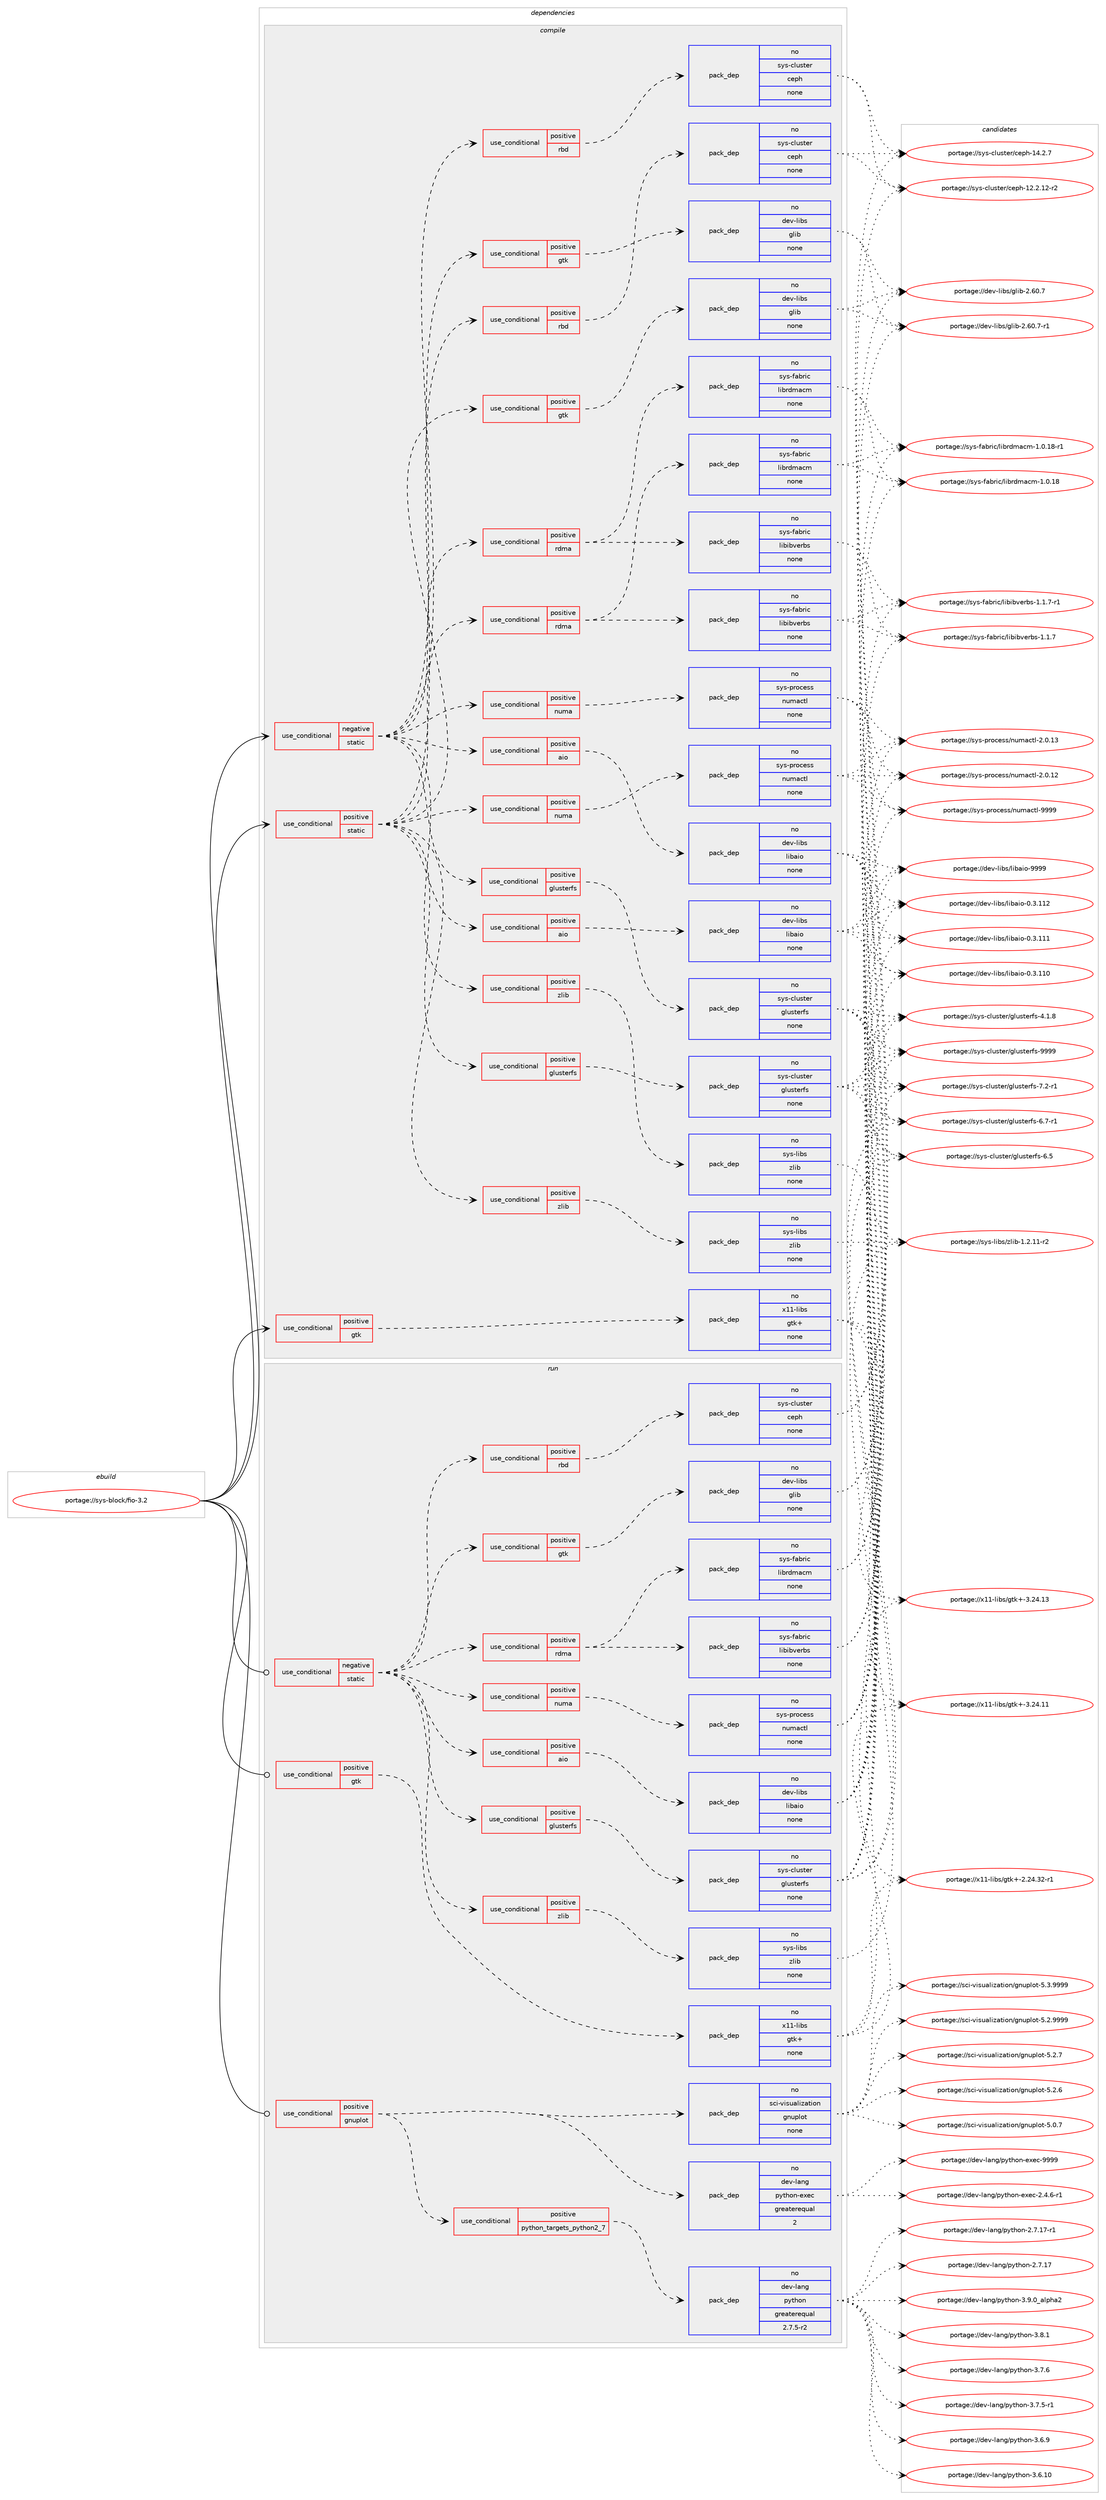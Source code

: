 digraph prolog {

# *************
# Graph options
# *************

newrank=true;
concentrate=true;
compound=true;
graph [rankdir=LR,fontname=Helvetica,fontsize=10,ranksep=1.5];#, ranksep=2.5, nodesep=0.2];
edge  [arrowhead=vee];
node  [fontname=Helvetica,fontsize=10];

# **********
# The ebuild
# **********

subgraph cluster_leftcol {
color=gray;
rank=same;
label=<<i>ebuild</i>>;
id [label="portage://sys-block/fio-3.2", color=red, width=4, href="../sys-block/fio-3.2.svg"];
}

# ****************
# The dependencies
# ****************

subgraph cluster_midcol {
color=gray;
label=<<i>dependencies</i>>;
subgraph cluster_compile {
fillcolor="#eeeeee";
style=filled;
label=<<i>compile</i>>;
subgraph cond12439 {
dependency60936 [label=<<TABLE BORDER="0" CELLBORDER="1" CELLSPACING="0" CELLPADDING="4"><TR><TD ROWSPAN="3" CELLPADDING="10">use_conditional</TD></TR><TR><TD>negative</TD></TR><TR><TD>static</TD></TR></TABLE>>, shape=none, color=red];
subgraph cond12440 {
dependency60937 [label=<<TABLE BORDER="0" CELLBORDER="1" CELLSPACING="0" CELLPADDING="4"><TR><TD ROWSPAN="3" CELLPADDING="10">use_conditional</TD></TR><TR><TD>positive</TD></TR><TR><TD>aio</TD></TR></TABLE>>, shape=none, color=red];
subgraph pack47259 {
dependency60938 [label=<<TABLE BORDER="0" CELLBORDER="1" CELLSPACING="0" CELLPADDING="4" WIDTH="220"><TR><TD ROWSPAN="6" CELLPADDING="30">pack_dep</TD></TR><TR><TD WIDTH="110">no</TD></TR><TR><TD>dev-libs</TD></TR><TR><TD>libaio</TD></TR><TR><TD>none</TD></TR><TR><TD></TD></TR></TABLE>>, shape=none, color=blue];
}
dependency60937:e -> dependency60938:w [weight=20,style="dashed",arrowhead="vee"];
}
dependency60936:e -> dependency60937:w [weight=20,style="dashed",arrowhead="vee"];
subgraph cond12441 {
dependency60939 [label=<<TABLE BORDER="0" CELLBORDER="1" CELLSPACING="0" CELLPADDING="4"><TR><TD ROWSPAN="3" CELLPADDING="10">use_conditional</TD></TR><TR><TD>positive</TD></TR><TR><TD>glusterfs</TD></TR></TABLE>>, shape=none, color=red];
subgraph pack47260 {
dependency60940 [label=<<TABLE BORDER="0" CELLBORDER="1" CELLSPACING="0" CELLPADDING="4" WIDTH="220"><TR><TD ROWSPAN="6" CELLPADDING="30">pack_dep</TD></TR><TR><TD WIDTH="110">no</TD></TR><TR><TD>sys-cluster</TD></TR><TR><TD>glusterfs</TD></TR><TR><TD>none</TD></TR><TR><TD></TD></TR></TABLE>>, shape=none, color=blue];
}
dependency60939:e -> dependency60940:w [weight=20,style="dashed",arrowhead="vee"];
}
dependency60936:e -> dependency60939:w [weight=20,style="dashed",arrowhead="vee"];
subgraph cond12442 {
dependency60941 [label=<<TABLE BORDER="0" CELLBORDER="1" CELLSPACING="0" CELLPADDING="4"><TR><TD ROWSPAN="3" CELLPADDING="10">use_conditional</TD></TR><TR><TD>positive</TD></TR><TR><TD>gtk</TD></TR></TABLE>>, shape=none, color=red];
subgraph pack47261 {
dependency60942 [label=<<TABLE BORDER="0" CELLBORDER="1" CELLSPACING="0" CELLPADDING="4" WIDTH="220"><TR><TD ROWSPAN="6" CELLPADDING="30">pack_dep</TD></TR><TR><TD WIDTH="110">no</TD></TR><TR><TD>dev-libs</TD></TR><TR><TD>glib</TD></TR><TR><TD>none</TD></TR><TR><TD></TD></TR></TABLE>>, shape=none, color=blue];
}
dependency60941:e -> dependency60942:w [weight=20,style="dashed",arrowhead="vee"];
}
dependency60936:e -> dependency60941:w [weight=20,style="dashed",arrowhead="vee"];
subgraph cond12443 {
dependency60943 [label=<<TABLE BORDER="0" CELLBORDER="1" CELLSPACING="0" CELLPADDING="4"><TR><TD ROWSPAN="3" CELLPADDING="10">use_conditional</TD></TR><TR><TD>positive</TD></TR><TR><TD>numa</TD></TR></TABLE>>, shape=none, color=red];
subgraph pack47262 {
dependency60944 [label=<<TABLE BORDER="0" CELLBORDER="1" CELLSPACING="0" CELLPADDING="4" WIDTH="220"><TR><TD ROWSPAN="6" CELLPADDING="30">pack_dep</TD></TR><TR><TD WIDTH="110">no</TD></TR><TR><TD>sys-process</TD></TR><TR><TD>numactl</TD></TR><TR><TD>none</TD></TR><TR><TD></TD></TR></TABLE>>, shape=none, color=blue];
}
dependency60943:e -> dependency60944:w [weight=20,style="dashed",arrowhead="vee"];
}
dependency60936:e -> dependency60943:w [weight=20,style="dashed",arrowhead="vee"];
subgraph cond12444 {
dependency60945 [label=<<TABLE BORDER="0" CELLBORDER="1" CELLSPACING="0" CELLPADDING="4"><TR><TD ROWSPAN="3" CELLPADDING="10">use_conditional</TD></TR><TR><TD>positive</TD></TR><TR><TD>rbd</TD></TR></TABLE>>, shape=none, color=red];
subgraph pack47263 {
dependency60946 [label=<<TABLE BORDER="0" CELLBORDER="1" CELLSPACING="0" CELLPADDING="4" WIDTH="220"><TR><TD ROWSPAN="6" CELLPADDING="30">pack_dep</TD></TR><TR><TD WIDTH="110">no</TD></TR><TR><TD>sys-cluster</TD></TR><TR><TD>ceph</TD></TR><TR><TD>none</TD></TR><TR><TD></TD></TR></TABLE>>, shape=none, color=blue];
}
dependency60945:e -> dependency60946:w [weight=20,style="dashed",arrowhead="vee"];
}
dependency60936:e -> dependency60945:w [weight=20,style="dashed",arrowhead="vee"];
subgraph cond12445 {
dependency60947 [label=<<TABLE BORDER="0" CELLBORDER="1" CELLSPACING="0" CELLPADDING="4"><TR><TD ROWSPAN="3" CELLPADDING="10">use_conditional</TD></TR><TR><TD>positive</TD></TR><TR><TD>rdma</TD></TR></TABLE>>, shape=none, color=red];
subgraph pack47264 {
dependency60948 [label=<<TABLE BORDER="0" CELLBORDER="1" CELLSPACING="0" CELLPADDING="4" WIDTH="220"><TR><TD ROWSPAN="6" CELLPADDING="30">pack_dep</TD></TR><TR><TD WIDTH="110">no</TD></TR><TR><TD>sys-fabric</TD></TR><TR><TD>libibverbs</TD></TR><TR><TD>none</TD></TR><TR><TD></TD></TR></TABLE>>, shape=none, color=blue];
}
dependency60947:e -> dependency60948:w [weight=20,style="dashed",arrowhead="vee"];
subgraph pack47265 {
dependency60949 [label=<<TABLE BORDER="0" CELLBORDER="1" CELLSPACING="0" CELLPADDING="4" WIDTH="220"><TR><TD ROWSPAN="6" CELLPADDING="30">pack_dep</TD></TR><TR><TD WIDTH="110">no</TD></TR><TR><TD>sys-fabric</TD></TR><TR><TD>librdmacm</TD></TR><TR><TD>none</TD></TR><TR><TD></TD></TR></TABLE>>, shape=none, color=blue];
}
dependency60947:e -> dependency60949:w [weight=20,style="dashed",arrowhead="vee"];
}
dependency60936:e -> dependency60947:w [weight=20,style="dashed",arrowhead="vee"];
subgraph cond12446 {
dependency60950 [label=<<TABLE BORDER="0" CELLBORDER="1" CELLSPACING="0" CELLPADDING="4"><TR><TD ROWSPAN="3" CELLPADDING="10">use_conditional</TD></TR><TR><TD>positive</TD></TR><TR><TD>zlib</TD></TR></TABLE>>, shape=none, color=red];
subgraph pack47266 {
dependency60951 [label=<<TABLE BORDER="0" CELLBORDER="1" CELLSPACING="0" CELLPADDING="4" WIDTH="220"><TR><TD ROWSPAN="6" CELLPADDING="30">pack_dep</TD></TR><TR><TD WIDTH="110">no</TD></TR><TR><TD>sys-libs</TD></TR><TR><TD>zlib</TD></TR><TR><TD>none</TD></TR><TR><TD></TD></TR></TABLE>>, shape=none, color=blue];
}
dependency60950:e -> dependency60951:w [weight=20,style="dashed",arrowhead="vee"];
}
dependency60936:e -> dependency60950:w [weight=20,style="dashed",arrowhead="vee"];
}
id:e -> dependency60936:w [weight=20,style="solid",arrowhead="vee"];
subgraph cond12447 {
dependency60952 [label=<<TABLE BORDER="0" CELLBORDER="1" CELLSPACING="0" CELLPADDING="4"><TR><TD ROWSPAN="3" CELLPADDING="10">use_conditional</TD></TR><TR><TD>positive</TD></TR><TR><TD>gtk</TD></TR></TABLE>>, shape=none, color=red];
subgraph pack47267 {
dependency60953 [label=<<TABLE BORDER="0" CELLBORDER="1" CELLSPACING="0" CELLPADDING="4" WIDTH="220"><TR><TD ROWSPAN="6" CELLPADDING="30">pack_dep</TD></TR><TR><TD WIDTH="110">no</TD></TR><TR><TD>x11-libs</TD></TR><TR><TD>gtk+</TD></TR><TR><TD>none</TD></TR><TR><TD></TD></TR></TABLE>>, shape=none, color=blue];
}
dependency60952:e -> dependency60953:w [weight=20,style="dashed",arrowhead="vee"];
}
id:e -> dependency60952:w [weight=20,style="solid",arrowhead="vee"];
subgraph cond12448 {
dependency60954 [label=<<TABLE BORDER="0" CELLBORDER="1" CELLSPACING="0" CELLPADDING="4"><TR><TD ROWSPAN="3" CELLPADDING="10">use_conditional</TD></TR><TR><TD>positive</TD></TR><TR><TD>static</TD></TR></TABLE>>, shape=none, color=red];
subgraph cond12449 {
dependency60955 [label=<<TABLE BORDER="0" CELLBORDER="1" CELLSPACING="0" CELLPADDING="4"><TR><TD ROWSPAN="3" CELLPADDING="10">use_conditional</TD></TR><TR><TD>positive</TD></TR><TR><TD>aio</TD></TR></TABLE>>, shape=none, color=red];
subgraph pack47268 {
dependency60956 [label=<<TABLE BORDER="0" CELLBORDER="1" CELLSPACING="0" CELLPADDING="4" WIDTH="220"><TR><TD ROWSPAN="6" CELLPADDING="30">pack_dep</TD></TR><TR><TD WIDTH="110">no</TD></TR><TR><TD>dev-libs</TD></TR><TR><TD>libaio</TD></TR><TR><TD>none</TD></TR><TR><TD></TD></TR></TABLE>>, shape=none, color=blue];
}
dependency60955:e -> dependency60956:w [weight=20,style="dashed",arrowhead="vee"];
}
dependency60954:e -> dependency60955:w [weight=20,style="dashed",arrowhead="vee"];
subgraph cond12450 {
dependency60957 [label=<<TABLE BORDER="0" CELLBORDER="1" CELLSPACING="0" CELLPADDING="4"><TR><TD ROWSPAN="3" CELLPADDING="10">use_conditional</TD></TR><TR><TD>positive</TD></TR><TR><TD>glusterfs</TD></TR></TABLE>>, shape=none, color=red];
subgraph pack47269 {
dependency60958 [label=<<TABLE BORDER="0" CELLBORDER="1" CELLSPACING="0" CELLPADDING="4" WIDTH="220"><TR><TD ROWSPAN="6" CELLPADDING="30">pack_dep</TD></TR><TR><TD WIDTH="110">no</TD></TR><TR><TD>sys-cluster</TD></TR><TR><TD>glusterfs</TD></TR><TR><TD>none</TD></TR><TR><TD></TD></TR></TABLE>>, shape=none, color=blue];
}
dependency60957:e -> dependency60958:w [weight=20,style="dashed",arrowhead="vee"];
}
dependency60954:e -> dependency60957:w [weight=20,style="dashed",arrowhead="vee"];
subgraph cond12451 {
dependency60959 [label=<<TABLE BORDER="0" CELLBORDER="1" CELLSPACING="0" CELLPADDING="4"><TR><TD ROWSPAN="3" CELLPADDING="10">use_conditional</TD></TR><TR><TD>positive</TD></TR><TR><TD>gtk</TD></TR></TABLE>>, shape=none, color=red];
subgraph pack47270 {
dependency60960 [label=<<TABLE BORDER="0" CELLBORDER="1" CELLSPACING="0" CELLPADDING="4" WIDTH="220"><TR><TD ROWSPAN="6" CELLPADDING="30">pack_dep</TD></TR><TR><TD WIDTH="110">no</TD></TR><TR><TD>dev-libs</TD></TR><TR><TD>glib</TD></TR><TR><TD>none</TD></TR><TR><TD></TD></TR></TABLE>>, shape=none, color=blue];
}
dependency60959:e -> dependency60960:w [weight=20,style="dashed",arrowhead="vee"];
}
dependency60954:e -> dependency60959:w [weight=20,style="dashed",arrowhead="vee"];
subgraph cond12452 {
dependency60961 [label=<<TABLE BORDER="0" CELLBORDER="1" CELLSPACING="0" CELLPADDING="4"><TR><TD ROWSPAN="3" CELLPADDING="10">use_conditional</TD></TR><TR><TD>positive</TD></TR><TR><TD>numa</TD></TR></TABLE>>, shape=none, color=red];
subgraph pack47271 {
dependency60962 [label=<<TABLE BORDER="0" CELLBORDER="1" CELLSPACING="0" CELLPADDING="4" WIDTH="220"><TR><TD ROWSPAN="6" CELLPADDING="30">pack_dep</TD></TR><TR><TD WIDTH="110">no</TD></TR><TR><TD>sys-process</TD></TR><TR><TD>numactl</TD></TR><TR><TD>none</TD></TR><TR><TD></TD></TR></TABLE>>, shape=none, color=blue];
}
dependency60961:e -> dependency60962:w [weight=20,style="dashed",arrowhead="vee"];
}
dependency60954:e -> dependency60961:w [weight=20,style="dashed",arrowhead="vee"];
subgraph cond12453 {
dependency60963 [label=<<TABLE BORDER="0" CELLBORDER="1" CELLSPACING="0" CELLPADDING="4"><TR><TD ROWSPAN="3" CELLPADDING="10">use_conditional</TD></TR><TR><TD>positive</TD></TR><TR><TD>rbd</TD></TR></TABLE>>, shape=none, color=red];
subgraph pack47272 {
dependency60964 [label=<<TABLE BORDER="0" CELLBORDER="1" CELLSPACING="0" CELLPADDING="4" WIDTH="220"><TR><TD ROWSPAN="6" CELLPADDING="30">pack_dep</TD></TR><TR><TD WIDTH="110">no</TD></TR><TR><TD>sys-cluster</TD></TR><TR><TD>ceph</TD></TR><TR><TD>none</TD></TR><TR><TD></TD></TR></TABLE>>, shape=none, color=blue];
}
dependency60963:e -> dependency60964:w [weight=20,style="dashed",arrowhead="vee"];
}
dependency60954:e -> dependency60963:w [weight=20,style="dashed",arrowhead="vee"];
subgraph cond12454 {
dependency60965 [label=<<TABLE BORDER="0" CELLBORDER="1" CELLSPACING="0" CELLPADDING="4"><TR><TD ROWSPAN="3" CELLPADDING="10">use_conditional</TD></TR><TR><TD>positive</TD></TR><TR><TD>rdma</TD></TR></TABLE>>, shape=none, color=red];
subgraph pack47273 {
dependency60966 [label=<<TABLE BORDER="0" CELLBORDER="1" CELLSPACING="0" CELLPADDING="4" WIDTH="220"><TR><TD ROWSPAN="6" CELLPADDING="30">pack_dep</TD></TR><TR><TD WIDTH="110">no</TD></TR><TR><TD>sys-fabric</TD></TR><TR><TD>libibverbs</TD></TR><TR><TD>none</TD></TR><TR><TD></TD></TR></TABLE>>, shape=none, color=blue];
}
dependency60965:e -> dependency60966:w [weight=20,style="dashed",arrowhead="vee"];
subgraph pack47274 {
dependency60967 [label=<<TABLE BORDER="0" CELLBORDER="1" CELLSPACING="0" CELLPADDING="4" WIDTH="220"><TR><TD ROWSPAN="6" CELLPADDING="30">pack_dep</TD></TR><TR><TD WIDTH="110">no</TD></TR><TR><TD>sys-fabric</TD></TR><TR><TD>librdmacm</TD></TR><TR><TD>none</TD></TR><TR><TD></TD></TR></TABLE>>, shape=none, color=blue];
}
dependency60965:e -> dependency60967:w [weight=20,style="dashed",arrowhead="vee"];
}
dependency60954:e -> dependency60965:w [weight=20,style="dashed",arrowhead="vee"];
subgraph cond12455 {
dependency60968 [label=<<TABLE BORDER="0" CELLBORDER="1" CELLSPACING="0" CELLPADDING="4"><TR><TD ROWSPAN="3" CELLPADDING="10">use_conditional</TD></TR><TR><TD>positive</TD></TR><TR><TD>zlib</TD></TR></TABLE>>, shape=none, color=red];
subgraph pack47275 {
dependency60969 [label=<<TABLE BORDER="0" CELLBORDER="1" CELLSPACING="0" CELLPADDING="4" WIDTH="220"><TR><TD ROWSPAN="6" CELLPADDING="30">pack_dep</TD></TR><TR><TD WIDTH="110">no</TD></TR><TR><TD>sys-libs</TD></TR><TR><TD>zlib</TD></TR><TR><TD>none</TD></TR><TR><TD></TD></TR></TABLE>>, shape=none, color=blue];
}
dependency60968:e -> dependency60969:w [weight=20,style="dashed",arrowhead="vee"];
}
dependency60954:e -> dependency60968:w [weight=20,style="dashed",arrowhead="vee"];
}
id:e -> dependency60954:w [weight=20,style="solid",arrowhead="vee"];
}
subgraph cluster_compileandrun {
fillcolor="#eeeeee";
style=filled;
label=<<i>compile and run</i>>;
}
subgraph cluster_run {
fillcolor="#eeeeee";
style=filled;
label=<<i>run</i>>;
subgraph cond12456 {
dependency60970 [label=<<TABLE BORDER="0" CELLBORDER="1" CELLSPACING="0" CELLPADDING="4"><TR><TD ROWSPAN="3" CELLPADDING="10">use_conditional</TD></TR><TR><TD>negative</TD></TR><TR><TD>static</TD></TR></TABLE>>, shape=none, color=red];
subgraph cond12457 {
dependency60971 [label=<<TABLE BORDER="0" CELLBORDER="1" CELLSPACING="0" CELLPADDING="4"><TR><TD ROWSPAN="3" CELLPADDING="10">use_conditional</TD></TR><TR><TD>positive</TD></TR><TR><TD>aio</TD></TR></TABLE>>, shape=none, color=red];
subgraph pack47276 {
dependency60972 [label=<<TABLE BORDER="0" CELLBORDER="1" CELLSPACING="0" CELLPADDING="4" WIDTH="220"><TR><TD ROWSPAN="6" CELLPADDING="30">pack_dep</TD></TR><TR><TD WIDTH="110">no</TD></TR><TR><TD>dev-libs</TD></TR><TR><TD>libaio</TD></TR><TR><TD>none</TD></TR><TR><TD></TD></TR></TABLE>>, shape=none, color=blue];
}
dependency60971:e -> dependency60972:w [weight=20,style="dashed",arrowhead="vee"];
}
dependency60970:e -> dependency60971:w [weight=20,style="dashed",arrowhead="vee"];
subgraph cond12458 {
dependency60973 [label=<<TABLE BORDER="0" CELLBORDER="1" CELLSPACING="0" CELLPADDING="4"><TR><TD ROWSPAN="3" CELLPADDING="10">use_conditional</TD></TR><TR><TD>positive</TD></TR><TR><TD>glusterfs</TD></TR></TABLE>>, shape=none, color=red];
subgraph pack47277 {
dependency60974 [label=<<TABLE BORDER="0" CELLBORDER="1" CELLSPACING="0" CELLPADDING="4" WIDTH="220"><TR><TD ROWSPAN="6" CELLPADDING="30">pack_dep</TD></TR><TR><TD WIDTH="110">no</TD></TR><TR><TD>sys-cluster</TD></TR><TR><TD>glusterfs</TD></TR><TR><TD>none</TD></TR><TR><TD></TD></TR></TABLE>>, shape=none, color=blue];
}
dependency60973:e -> dependency60974:w [weight=20,style="dashed",arrowhead="vee"];
}
dependency60970:e -> dependency60973:w [weight=20,style="dashed",arrowhead="vee"];
subgraph cond12459 {
dependency60975 [label=<<TABLE BORDER="0" CELLBORDER="1" CELLSPACING="0" CELLPADDING="4"><TR><TD ROWSPAN="3" CELLPADDING="10">use_conditional</TD></TR><TR><TD>positive</TD></TR><TR><TD>gtk</TD></TR></TABLE>>, shape=none, color=red];
subgraph pack47278 {
dependency60976 [label=<<TABLE BORDER="0" CELLBORDER="1" CELLSPACING="0" CELLPADDING="4" WIDTH="220"><TR><TD ROWSPAN="6" CELLPADDING="30">pack_dep</TD></TR><TR><TD WIDTH="110">no</TD></TR><TR><TD>dev-libs</TD></TR><TR><TD>glib</TD></TR><TR><TD>none</TD></TR><TR><TD></TD></TR></TABLE>>, shape=none, color=blue];
}
dependency60975:e -> dependency60976:w [weight=20,style="dashed",arrowhead="vee"];
}
dependency60970:e -> dependency60975:w [weight=20,style="dashed",arrowhead="vee"];
subgraph cond12460 {
dependency60977 [label=<<TABLE BORDER="0" CELLBORDER="1" CELLSPACING="0" CELLPADDING="4"><TR><TD ROWSPAN="3" CELLPADDING="10">use_conditional</TD></TR><TR><TD>positive</TD></TR><TR><TD>numa</TD></TR></TABLE>>, shape=none, color=red];
subgraph pack47279 {
dependency60978 [label=<<TABLE BORDER="0" CELLBORDER="1" CELLSPACING="0" CELLPADDING="4" WIDTH="220"><TR><TD ROWSPAN="6" CELLPADDING="30">pack_dep</TD></TR><TR><TD WIDTH="110">no</TD></TR><TR><TD>sys-process</TD></TR><TR><TD>numactl</TD></TR><TR><TD>none</TD></TR><TR><TD></TD></TR></TABLE>>, shape=none, color=blue];
}
dependency60977:e -> dependency60978:w [weight=20,style="dashed",arrowhead="vee"];
}
dependency60970:e -> dependency60977:w [weight=20,style="dashed",arrowhead="vee"];
subgraph cond12461 {
dependency60979 [label=<<TABLE BORDER="0" CELLBORDER="1" CELLSPACING="0" CELLPADDING="4"><TR><TD ROWSPAN="3" CELLPADDING="10">use_conditional</TD></TR><TR><TD>positive</TD></TR><TR><TD>rbd</TD></TR></TABLE>>, shape=none, color=red];
subgraph pack47280 {
dependency60980 [label=<<TABLE BORDER="0" CELLBORDER="1" CELLSPACING="0" CELLPADDING="4" WIDTH="220"><TR><TD ROWSPAN="6" CELLPADDING="30">pack_dep</TD></TR><TR><TD WIDTH="110">no</TD></TR><TR><TD>sys-cluster</TD></TR><TR><TD>ceph</TD></TR><TR><TD>none</TD></TR><TR><TD></TD></TR></TABLE>>, shape=none, color=blue];
}
dependency60979:e -> dependency60980:w [weight=20,style="dashed",arrowhead="vee"];
}
dependency60970:e -> dependency60979:w [weight=20,style="dashed",arrowhead="vee"];
subgraph cond12462 {
dependency60981 [label=<<TABLE BORDER="0" CELLBORDER="1" CELLSPACING="0" CELLPADDING="4"><TR><TD ROWSPAN="3" CELLPADDING="10">use_conditional</TD></TR><TR><TD>positive</TD></TR><TR><TD>rdma</TD></TR></TABLE>>, shape=none, color=red];
subgraph pack47281 {
dependency60982 [label=<<TABLE BORDER="0" CELLBORDER="1" CELLSPACING="0" CELLPADDING="4" WIDTH="220"><TR><TD ROWSPAN="6" CELLPADDING="30">pack_dep</TD></TR><TR><TD WIDTH="110">no</TD></TR><TR><TD>sys-fabric</TD></TR><TR><TD>libibverbs</TD></TR><TR><TD>none</TD></TR><TR><TD></TD></TR></TABLE>>, shape=none, color=blue];
}
dependency60981:e -> dependency60982:w [weight=20,style="dashed",arrowhead="vee"];
subgraph pack47282 {
dependency60983 [label=<<TABLE BORDER="0" CELLBORDER="1" CELLSPACING="0" CELLPADDING="4" WIDTH="220"><TR><TD ROWSPAN="6" CELLPADDING="30">pack_dep</TD></TR><TR><TD WIDTH="110">no</TD></TR><TR><TD>sys-fabric</TD></TR><TR><TD>librdmacm</TD></TR><TR><TD>none</TD></TR><TR><TD></TD></TR></TABLE>>, shape=none, color=blue];
}
dependency60981:e -> dependency60983:w [weight=20,style="dashed",arrowhead="vee"];
}
dependency60970:e -> dependency60981:w [weight=20,style="dashed",arrowhead="vee"];
subgraph cond12463 {
dependency60984 [label=<<TABLE BORDER="0" CELLBORDER="1" CELLSPACING="0" CELLPADDING="4"><TR><TD ROWSPAN="3" CELLPADDING="10">use_conditional</TD></TR><TR><TD>positive</TD></TR><TR><TD>zlib</TD></TR></TABLE>>, shape=none, color=red];
subgraph pack47283 {
dependency60985 [label=<<TABLE BORDER="0" CELLBORDER="1" CELLSPACING="0" CELLPADDING="4" WIDTH="220"><TR><TD ROWSPAN="6" CELLPADDING="30">pack_dep</TD></TR><TR><TD WIDTH="110">no</TD></TR><TR><TD>sys-libs</TD></TR><TR><TD>zlib</TD></TR><TR><TD>none</TD></TR><TR><TD></TD></TR></TABLE>>, shape=none, color=blue];
}
dependency60984:e -> dependency60985:w [weight=20,style="dashed",arrowhead="vee"];
}
dependency60970:e -> dependency60984:w [weight=20,style="dashed",arrowhead="vee"];
}
id:e -> dependency60970:w [weight=20,style="solid",arrowhead="odot"];
subgraph cond12464 {
dependency60986 [label=<<TABLE BORDER="0" CELLBORDER="1" CELLSPACING="0" CELLPADDING="4"><TR><TD ROWSPAN="3" CELLPADDING="10">use_conditional</TD></TR><TR><TD>positive</TD></TR><TR><TD>gnuplot</TD></TR></TABLE>>, shape=none, color=red];
subgraph pack47284 {
dependency60987 [label=<<TABLE BORDER="0" CELLBORDER="1" CELLSPACING="0" CELLPADDING="4" WIDTH="220"><TR><TD ROWSPAN="6" CELLPADDING="30">pack_dep</TD></TR><TR><TD WIDTH="110">no</TD></TR><TR><TD>sci-visualization</TD></TR><TR><TD>gnuplot</TD></TR><TR><TD>none</TD></TR><TR><TD></TD></TR></TABLE>>, shape=none, color=blue];
}
dependency60986:e -> dependency60987:w [weight=20,style="dashed",arrowhead="vee"];
subgraph cond12465 {
dependency60988 [label=<<TABLE BORDER="0" CELLBORDER="1" CELLSPACING="0" CELLPADDING="4"><TR><TD ROWSPAN="3" CELLPADDING="10">use_conditional</TD></TR><TR><TD>positive</TD></TR><TR><TD>python_targets_python2_7</TD></TR></TABLE>>, shape=none, color=red];
subgraph pack47285 {
dependency60989 [label=<<TABLE BORDER="0" CELLBORDER="1" CELLSPACING="0" CELLPADDING="4" WIDTH="220"><TR><TD ROWSPAN="6" CELLPADDING="30">pack_dep</TD></TR><TR><TD WIDTH="110">no</TD></TR><TR><TD>dev-lang</TD></TR><TR><TD>python</TD></TR><TR><TD>greaterequal</TD></TR><TR><TD>2.7.5-r2</TD></TR></TABLE>>, shape=none, color=blue];
}
dependency60988:e -> dependency60989:w [weight=20,style="dashed",arrowhead="vee"];
}
dependency60986:e -> dependency60988:w [weight=20,style="dashed",arrowhead="vee"];
subgraph pack47286 {
dependency60990 [label=<<TABLE BORDER="0" CELLBORDER="1" CELLSPACING="0" CELLPADDING="4" WIDTH="220"><TR><TD ROWSPAN="6" CELLPADDING="30">pack_dep</TD></TR><TR><TD WIDTH="110">no</TD></TR><TR><TD>dev-lang</TD></TR><TR><TD>python-exec</TD></TR><TR><TD>greaterequal</TD></TR><TR><TD>2</TD></TR></TABLE>>, shape=none, color=blue];
}
dependency60986:e -> dependency60990:w [weight=20,style="dashed",arrowhead="vee"];
}
id:e -> dependency60986:w [weight=20,style="solid",arrowhead="odot"];
subgraph cond12466 {
dependency60991 [label=<<TABLE BORDER="0" CELLBORDER="1" CELLSPACING="0" CELLPADDING="4"><TR><TD ROWSPAN="3" CELLPADDING="10">use_conditional</TD></TR><TR><TD>positive</TD></TR><TR><TD>gtk</TD></TR></TABLE>>, shape=none, color=red];
subgraph pack47287 {
dependency60992 [label=<<TABLE BORDER="0" CELLBORDER="1" CELLSPACING="0" CELLPADDING="4" WIDTH="220"><TR><TD ROWSPAN="6" CELLPADDING="30">pack_dep</TD></TR><TR><TD WIDTH="110">no</TD></TR><TR><TD>x11-libs</TD></TR><TR><TD>gtk+</TD></TR><TR><TD>none</TD></TR><TR><TD></TD></TR></TABLE>>, shape=none, color=blue];
}
dependency60991:e -> dependency60992:w [weight=20,style="dashed",arrowhead="vee"];
}
id:e -> dependency60991:w [weight=20,style="solid",arrowhead="odot"];
}
}

# **************
# The candidates
# **************

subgraph cluster_choices {
rank=same;
color=gray;
label=<<i>candidates</i>>;

subgraph choice47259 {
color=black;
nodesep=1;
choice10010111845108105981154710810598971051114557575757 [label="portage://dev-libs/libaio-9999", color=red, width=4,href="../dev-libs/libaio-9999.svg"];
choice10010111845108105981154710810598971051114548465146494950 [label="portage://dev-libs/libaio-0.3.112", color=red, width=4,href="../dev-libs/libaio-0.3.112.svg"];
choice10010111845108105981154710810598971051114548465146494949 [label="portage://dev-libs/libaio-0.3.111", color=red, width=4,href="../dev-libs/libaio-0.3.111.svg"];
choice10010111845108105981154710810598971051114548465146494948 [label="portage://dev-libs/libaio-0.3.110", color=red, width=4,href="../dev-libs/libaio-0.3.110.svg"];
dependency60938:e -> choice10010111845108105981154710810598971051114557575757:w [style=dotted,weight="100"];
dependency60938:e -> choice10010111845108105981154710810598971051114548465146494950:w [style=dotted,weight="100"];
dependency60938:e -> choice10010111845108105981154710810598971051114548465146494949:w [style=dotted,weight="100"];
dependency60938:e -> choice10010111845108105981154710810598971051114548465146494948:w [style=dotted,weight="100"];
}
subgraph choice47260 {
color=black;
nodesep=1;
choice1151211154599108117115116101114471031081171151161011141021154557575757 [label="portage://sys-cluster/glusterfs-9999", color=red, width=4,href="../sys-cluster/glusterfs-9999.svg"];
choice115121115459910811711511610111447103108117115116101114102115455546504511449 [label="portage://sys-cluster/glusterfs-7.2-r1", color=red, width=4,href="../sys-cluster/glusterfs-7.2-r1.svg"];
choice115121115459910811711511610111447103108117115116101114102115455446554511449 [label="portage://sys-cluster/glusterfs-6.7-r1", color=red, width=4,href="../sys-cluster/glusterfs-6.7-r1.svg"];
choice11512111545991081171151161011144710310811711511610111410211545544653 [label="portage://sys-cluster/glusterfs-6.5", color=red, width=4,href="../sys-cluster/glusterfs-6.5.svg"];
choice115121115459910811711511610111447103108117115116101114102115455246494656 [label="portage://sys-cluster/glusterfs-4.1.8", color=red, width=4,href="../sys-cluster/glusterfs-4.1.8.svg"];
dependency60940:e -> choice1151211154599108117115116101114471031081171151161011141021154557575757:w [style=dotted,weight="100"];
dependency60940:e -> choice115121115459910811711511610111447103108117115116101114102115455546504511449:w [style=dotted,weight="100"];
dependency60940:e -> choice115121115459910811711511610111447103108117115116101114102115455446554511449:w [style=dotted,weight="100"];
dependency60940:e -> choice11512111545991081171151161011144710310811711511610111410211545544653:w [style=dotted,weight="100"];
dependency60940:e -> choice115121115459910811711511610111447103108117115116101114102115455246494656:w [style=dotted,weight="100"];
}
subgraph choice47261 {
color=black;
nodesep=1;
choice10010111845108105981154710310810598455046544846554511449 [label="portage://dev-libs/glib-2.60.7-r1", color=red, width=4,href="../dev-libs/glib-2.60.7-r1.svg"];
choice1001011184510810598115471031081059845504654484655 [label="portage://dev-libs/glib-2.60.7", color=red, width=4,href="../dev-libs/glib-2.60.7.svg"];
dependency60942:e -> choice10010111845108105981154710310810598455046544846554511449:w [style=dotted,weight="100"];
dependency60942:e -> choice1001011184510810598115471031081059845504654484655:w [style=dotted,weight="100"];
}
subgraph choice47262 {
color=black;
nodesep=1;
choice11512111545112114111991011151154711011710997991161084557575757 [label="portage://sys-process/numactl-9999", color=red, width=4,href="../sys-process/numactl-9999.svg"];
choice115121115451121141119910111511547110117109979911610845504648464951 [label="portage://sys-process/numactl-2.0.13", color=red, width=4,href="../sys-process/numactl-2.0.13.svg"];
choice115121115451121141119910111511547110117109979911610845504648464950 [label="portage://sys-process/numactl-2.0.12", color=red, width=4,href="../sys-process/numactl-2.0.12.svg"];
dependency60944:e -> choice11512111545112114111991011151154711011710997991161084557575757:w [style=dotted,weight="100"];
dependency60944:e -> choice115121115451121141119910111511547110117109979911610845504648464951:w [style=dotted,weight="100"];
dependency60944:e -> choice115121115451121141119910111511547110117109979911610845504648464950:w [style=dotted,weight="100"];
}
subgraph choice47263 {
color=black;
nodesep=1;
choice1151211154599108117115116101114479910111210445495246504655 [label="portage://sys-cluster/ceph-14.2.7", color=red, width=4,href="../sys-cluster/ceph-14.2.7.svg"];
choice1151211154599108117115116101114479910111210445495046504649504511450 [label="portage://sys-cluster/ceph-12.2.12-r2", color=red, width=4,href="../sys-cluster/ceph-12.2.12-r2.svg"];
dependency60946:e -> choice1151211154599108117115116101114479910111210445495246504655:w [style=dotted,weight="100"];
dependency60946:e -> choice1151211154599108117115116101114479910111210445495046504649504511450:w [style=dotted,weight="100"];
}
subgraph choice47264 {
color=black;
nodesep=1;
choice11512111545102979811410599471081059810598118101114981154549464946554511449 [label="portage://sys-fabric/libibverbs-1.1.7-r1", color=red, width=4,href="../sys-fabric/libibverbs-1.1.7-r1.svg"];
choice1151211154510297981141059947108105981059811810111498115454946494655 [label="portage://sys-fabric/libibverbs-1.1.7", color=red, width=4,href="../sys-fabric/libibverbs-1.1.7.svg"];
dependency60948:e -> choice11512111545102979811410599471081059810598118101114981154549464946554511449:w [style=dotted,weight="100"];
dependency60948:e -> choice1151211154510297981141059947108105981059811810111498115454946494655:w [style=dotted,weight="100"];
}
subgraph choice47265 {
color=black;
nodesep=1;
choice1151211154510297981141059947108105981141001099799109454946484649564511449 [label="portage://sys-fabric/librdmacm-1.0.18-r1", color=red, width=4,href="../sys-fabric/librdmacm-1.0.18-r1.svg"];
choice115121115451029798114105994710810598114100109979910945494648464956 [label="portage://sys-fabric/librdmacm-1.0.18", color=red, width=4,href="../sys-fabric/librdmacm-1.0.18.svg"];
dependency60949:e -> choice1151211154510297981141059947108105981141001099799109454946484649564511449:w [style=dotted,weight="100"];
dependency60949:e -> choice115121115451029798114105994710810598114100109979910945494648464956:w [style=dotted,weight="100"];
}
subgraph choice47266 {
color=black;
nodesep=1;
choice11512111545108105981154712210810598454946504649494511450 [label="portage://sys-libs/zlib-1.2.11-r2", color=red, width=4,href="../sys-libs/zlib-1.2.11-r2.svg"];
dependency60951:e -> choice11512111545108105981154712210810598454946504649494511450:w [style=dotted,weight="100"];
}
subgraph choice47267 {
color=black;
nodesep=1;
choice1204949451081059811547103116107434551465052464951 [label="portage://x11-libs/gtk+-3.24.13", color=red, width=4,href="../x11-libs/gtk+-3.24.13.svg"];
choice1204949451081059811547103116107434551465052464949 [label="portage://x11-libs/gtk+-3.24.11", color=red, width=4,href="../x11-libs/gtk+-3.24.11.svg"];
choice12049494510810598115471031161074345504650524651504511449 [label="portage://x11-libs/gtk+-2.24.32-r1", color=red, width=4,href="../x11-libs/gtk+-2.24.32-r1.svg"];
dependency60953:e -> choice1204949451081059811547103116107434551465052464951:w [style=dotted,weight="100"];
dependency60953:e -> choice1204949451081059811547103116107434551465052464949:w [style=dotted,weight="100"];
dependency60953:e -> choice12049494510810598115471031161074345504650524651504511449:w [style=dotted,weight="100"];
}
subgraph choice47268 {
color=black;
nodesep=1;
choice10010111845108105981154710810598971051114557575757 [label="portage://dev-libs/libaio-9999", color=red, width=4,href="../dev-libs/libaio-9999.svg"];
choice10010111845108105981154710810598971051114548465146494950 [label="portage://dev-libs/libaio-0.3.112", color=red, width=4,href="../dev-libs/libaio-0.3.112.svg"];
choice10010111845108105981154710810598971051114548465146494949 [label="portage://dev-libs/libaio-0.3.111", color=red, width=4,href="../dev-libs/libaio-0.3.111.svg"];
choice10010111845108105981154710810598971051114548465146494948 [label="portage://dev-libs/libaio-0.3.110", color=red, width=4,href="../dev-libs/libaio-0.3.110.svg"];
dependency60956:e -> choice10010111845108105981154710810598971051114557575757:w [style=dotted,weight="100"];
dependency60956:e -> choice10010111845108105981154710810598971051114548465146494950:w [style=dotted,weight="100"];
dependency60956:e -> choice10010111845108105981154710810598971051114548465146494949:w [style=dotted,weight="100"];
dependency60956:e -> choice10010111845108105981154710810598971051114548465146494948:w [style=dotted,weight="100"];
}
subgraph choice47269 {
color=black;
nodesep=1;
choice1151211154599108117115116101114471031081171151161011141021154557575757 [label="portage://sys-cluster/glusterfs-9999", color=red, width=4,href="../sys-cluster/glusterfs-9999.svg"];
choice115121115459910811711511610111447103108117115116101114102115455546504511449 [label="portage://sys-cluster/glusterfs-7.2-r1", color=red, width=4,href="../sys-cluster/glusterfs-7.2-r1.svg"];
choice115121115459910811711511610111447103108117115116101114102115455446554511449 [label="portage://sys-cluster/glusterfs-6.7-r1", color=red, width=4,href="../sys-cluster/glusterfs-6.7-r1.svg"];
choice11512111545991081171151161011144710310811711511610111410211545544653 [label="portage://sys-cluster/glusterfs-6.5", color=red, width=4,href="../sys-cluster/glusterfs-6.5.svg"];
choice115121115459910811711511610111447103108117115116101114102115455246494656 [label="portage://sys-cluster/glusterfs-4.1.8", color=red, width=4,href="../sys-cluster/glusterfs-4.1.8.svg"];
dependency60958:e -> choice1151211154599108117115116101114471031081171151161011141021154557575757:w [style=dotted,weight="100"];
dependency60958:e -> choice115121115459910811711511610111447103108117115116101114102115455546504511449:w [style=dotted,weight="100"];
dependency60958:e -> choice115121115459910811711511610111447103108117115116101114102115455446554511449:w [style=dotted,weight="100"];
dependency60958:e -> choice11512111545991081171151161011144710310811711511610111410211545544653:w [style=dotted,weight="100"];
dependency60958:e -> choice115121115459910811711511610111447103108117115116101114102115455246494656:w [style=dotted,weight="100"];
}
subgraph choice47270 {
color=black;
nodesep=1;
choice10010111845108105981154710310810598455046544846554511449 [label="portage://dev-libs/glib-2.60.7-r1", color=red, width=4,href="../dev-libs/glib-2.60.7-r1.svg"];
choice1001011184510810598115471031081059845504654484655 [label="portage://dev-libs/glib-2.60.7", color=red, width=4,href="../dev-libs/glib-2.60.7.svg"];
dependency60960:e -> choice10010111845108105981154710310810598455046544846554511449:w [style=dotted,weight="100"];
dependency60960:e -> choice1001011184510810598115471031081059845504654484655:w [style=dotted,weight="100"];
}
subgraph choice47271 {
color=black;
nodesep=1;
choice11512111545112114111991011151154711011710997991161084557575757 [label="portage://sys-process/numactl-9999", color=red, width=4,href="../sys-process/numactl-9999.svg"];
choice115121115451121141119910111511547110117109979911610845504648464951 [label="portage://sys-process/numactl-2.0.13", color=red, width=4,href="../sys-process/numactl-2.0.13.svg"];
choice115121115451121141119910111511547110117109979911610845504648464950 [label="portage://sys-process/numactl-2.0.12", color=red, width=4,href="../sys-process/numactl-2.0.12.svg"];
dependency60962:e -> choice11512111545112114111991011151154711011710997991161084557575757:w [style=dotted,weight="100"];
dependency60962:e -> choice115121115451121141119910111511547110117109979911610845504648464951:w [style=dotted,weight="100"];
dependency60962:e -> choice115121115451121141119910111511547110117109979911610845504648464950:w [style=dotted,weight="100"];
}
subgraph choice47272 {
color=black;
nodesep=1;
choice1151211154599108117115116101114479910111210445495246504655 [label="portage://sys-cluster/ceph-14.2.7", color=red, width=4,href="../sys-cluster/ceph-14.2.7.svg"];
choice1151211154599108117115116101114479910111210445495046504649504511450 [label="portage://sys-cluster/ceph-12.2.12-r2", color=red, width=4,href="../sys-cluster/ceph-12.2.12-r2.svg"];
dependency60964:e -> choice1151211154599108117115116101114479910111210445495246504655:w [style=dotted,weight="100"];
dependency60964:e -> choice1151211154599108117115116101114479910111210445495046504649504511450:w [style=dotted,weight="100"];
}
subgraph choice47273 {
color=black;
nodesep=1;
choice11512111545102979811410599471081059810598118101114981154549464946554511449 [label="portage://sys-fabric/libibverbs-1.1.7-r1", color=red, width=4,href="../sys-fabric/libibverbs-1.1.7-r1.svg"];
choice1151211154510297981141059947108105981059811810111498115454946494655 [label="portage://sys-fabric/libibverbs-1.1.7", color=red, width=4,href="../sys-fabric/libibverbs-1.1.7.svg"];
dependency60966:e -> choice11512111545102979811410599471081059810598118101114981154549464946554511449:w [style=dotted,weight="100"];
dependency60966:e -> choice1151211154510297981141059947108105981059811810111498115454946494655:w [style=dotted,weight="100"];
}
subgraph choice47274 {
color=black;
nodesep=1;
choice1151211154510297981141059947108105981141001099799109454946484649564511449 [label="portage://sys-fabric/librdmacm-1.0.18-r1", color=red, width=4,href="../sys-fabric/librdmacm-1.0.18-r1.svg"];
choice115121115451029798114105994710810598114100109979910945494648464956 [label="portage://sys-fabric/librdmacm-1.0.18", color=red, width=4,href="../sys-fabric/librdmacm-1.0.18.svg"];
dependency60967:e -> choice1151211154510297981141059947108105981141001099799109454946484649564511449:w [style=dotted,weight="100"];
dependency60967:e -> choice115121115451029798114105994710810598114100109979910945494648464956:w [style=dotted,weight="100"];
}
subgraph choice47275 {
color=black;
nodesep=1;
choice11512111545108105981154712210810598454946504649494511450 [label="portage://sys-libs/zlib-1.2.11-r2", color=red, width=4,href="../sys-libs/zlib-1.2.11-r2.svg"];
dependency60969:e -> choice11512111545108105981154712210810598454946504649494511450:w [style=dotted,weight="100"];
}
subgraph choice47276 {
color=black;
nodesep=1;
choice10010111845108105981154710810598971051114557575757 [label="portage://dev-libs/libaio-9999", color=red, width=4,href="../dev-libs/libaio-9999.svg"];
choice10010111845108105981154710810598971051114548465146494950 [label="portage://dev-libs/libaio-0.3.112", color=red, width=4,href="../dev-libs/libaio-0.3.112.svg"];
choice10010111845108105981154710810598971051114548465146494949 [label="portage://dev-libs/libaio-0.3.111", color=red, width=4,href="../dev-libs/libaio-0.3.111.svg"];
choice10010111845108105981154710810598971051114548465146494948 [label="portage://dev-libs/libaio-0.3.110", color=red, width=4,href="../dev-libs/libaio-0.3.110.svg"];
dependency60972:e -> choice10010111845108105981154710810598971051114557575757:w [style=dotted,weight="100"];
dependency60972:e -> choice10010111845108105981154710810598971051114548465146494950:w [style=dotted,weight="100"];
dependency60972:e -> choice10010111845108105981154710810598971051114548465146494949:w [style=dotted,weight="100"];
dependency60972:e -> choice10010111845108105981154710810598971051114548465146494948:w [style=dotted,weight="100"];
}
subgraph choice47277 {
color=black;
nodesep=1;
choice1151211154599108117115116101114471031081171151161011141021154557575757 [label="portage://sys-cluster/glusterfs-9999", color=red, width=4,href="../sys-cluster/glusterfs-9999.svg"];
choice115121115459910811711511610111447103108117115116101114102115455546504511449 [label="portage://sys-cluster/glusterfs-7.2-r1", color=red, width=4,href="../sys-cluster/glusterfs-7.2-r1.svg"];
choice115121115459910811711511610111447103108117115116101114102115455446554511449 [label="portage://sys-cluster/glusterfs-6.7-r1", color=red, width=4,href="../sys-cluster/glusterfs-6.7-r1.svg"];
choice11512111545991081171151161011144710310811711511610111410211545544653 [label="portage://sys-cluster/glusterfs-6.5", color=red, width=4,href="../sys-cluster/glusterfs-6.5.svg"];
choice115121115459910811711511610111447103108117115116101114102115455246494656 [label="portage://sys-cluster/glusterfs-4.1.8", color=red, width=4,href="../sys-cluster/glusterfs-4.1.8.svg"];
dependency60974:e -> choice1151211154599108117115116101114471031081171151161011141021154557575757:w [style=dotted,weight="100"];
dependency60974:e -> choice115121115459910811711511610111447103108117115116101114102115455546504511449:w [style=dotted,weight="100"];
dependency60974:e -> choice115121115459910811711511610111447103108117115116101114102115455446554511449:w [style=dotted,weight="100"];
dependency60974:e -> choice11512111545991081171151161011144710310811711511610111410211545544653:w [style=dotted,weight="100"];
dependency60974:e -> choice115121115459910811711511610111447103108117115116101114102115455246494656:w [style=dotted,weight="100"];
}
subgraph choice47278 {
color=black;
nodesep=1;
choice10010111845108105981154710310810598455046544846554511449 [label="portage://dev-libs/glib-2.60.7-r1", color=red, width=4,href="../dev-libs/glib-2.60.7-r1.svg"];
choice1001011184510810598115471031081059845504654484655 [label="portage://dev-libs/glib-2.60.7", color=red, width=4,href="../dev-libs/glib-2.60.7.svg"];
dependency60976:e -> choice10010111845108105981154710310810598455046544846554511449:w [style=dotted,weight="100"];
dependency60976:e -> choice1001011184510810598115471031081059845504654484655:w [style=dotted,weight="100"];
}
subgraph choice47279 {
color=black;
nodesep=1;
choice11512111545112114111991011151154711011710997991161084557575757 [label="portage://sys-process/numactl-9999", color=red, width=4,href="../sys-process/numactl-9999.svg"];
choice115121115451121141119910111511547110117109979911610845504648464951 [label="portage://sys-process/numactl-2.0.13", color=red, width=4,href="../sys-process/numactl-2.0.13.svg"];
choice115121115451121141119910111511547110117109979911610845504648464950 [label="portage://sys-process/numactl-2.0.12", color=red, width=4,href="../sys-process/numactl-2.0.12.svg"];
dependency60978:e -> choice11512111545112114111991011151154711011710997991161084557575757:w [style=dotted,weight="100"];
dependency60978:e -> choice115121115451121141119910111511547110117109979911610845504648464951:w [style=dotted,weight="100"];
dependency60978:e -> choice115121115451121141119910111511547110117109979911610845504648464950:w [style=dotted,weight="100"];
}
subgraph choice47280 {
color=black;
nodesep=1;
choice1151211154599108117115116101114479910111210445495246504655 [label="portage://sys-cluster/ceph-14.2.7", color=red, width=4,href="../sys-cluster/ceph-14.2.7.svg"];
choice1151211154599108117115116101114479910111210445495046504649504511450 [label="portage://sys-cluster/ceph-12.2.12-r2", color=red, width=4,href="../sys-cluster/ceph-12.2.12-r2.svg"];
dependency60980:e -> choice1151211154599108117115116101114479910111210445495246504655:w [style=dotted,weight="100"];
dependency60980:e -> choice1151211154599108117115116101114479910111210445495046504649504511450:w [style=dotted,weight="100"];
}
subgraph choice47281 {
color=black;
nodesep=1;
choice11512111545102979811410599471081059810598118101114981154549464946554511449 [label="portage://sys-fabric/libibverbs-1.1.7-r1", color=red, width=4,href="../sys-fabric/libibverbs-1.1.7-r1.svg"];
choice1151211154510297981141059947108105981059811810111498115454946494655 [label="portage://sys-fabric/libibverbs-1.1.7", color=red, width=4,href="../sys-fabric/libibverbs-1.1.7.svg"];
dependency60982:e -> choice11512111545102979811410599471081059810598118101114981154549464946554511449:w [style=dotted,weight="100"];
dependency60982:e -> choice1151211154510297981141059947108105981059811810111498115454946494655:w [style=dotted,weight="100"];
}
subgraph choice47282 {
color=black;
nodesep=1;
choice1151211154510297981141059947108105981141001099799109454946484649564511449 [label="portage://sys-fabric/librdmacm-1.0.18-r1", color=red, width=4,href="../sys-fabric/librdmacm-1.0.18-r1.svg"];
choice115121115451029798114105994710810598114100109979910945494648464956 [label="portage://sys-fabric/librdmacm-1.0.18", color=red, width=4,href="../sys-fabric/librdmacm-1.0.18.svg"];
dependency60983:e -> choice1151211154510297981141059947108105981141001099799109454946484649564511449:w [style=dotted,weight="100"];
dependency60983:e -> choice115121115451029798114105994710810598114100109979910945494648464956:w [style=dotted,weight="100"];
}
subgraph choice47283 {
color=black;
nodesep=1;
choice11512111545108105981154712210810598454946504649494511450 [label="portage://sys-libs/zlib-1.2.11-r2", color=red, width=4,href="../sys-libs/zlib-1.2.11-r2.svg"];
dependency60985:e -> choice11512111545108105981154712210810598454946504649494511450:w [style=dotted,weight="100"];
}
subgraph choice47284 {
color=black;
nodesep=1;
choice1159910545118105115117971081051229711610511111047103110117112108111116455346514657575757 [label="portage://sci-visualization/gnuplot-5.3.9999", color=red, width=4,href="../sci-visualization/gnuplot-5.3.9999.svg"];
choice1159910545118105115117971081051229711610511111047103110117112108111116455346504657575757 [label="portage://sci-visualization/gnuplot-5.2.9999", color=red, width=4,href="../sci-visualization/gnuplot-5.2.9999.svg"];
choice1159910545118105115117971081051229711610511111047103110117112108111116455346504655 [label="portage://sci-visualization/gnuplot-5.2.7", color=red, width=4,href="../sci-visualization/gnuplot-5.2.7.svg"];
choice1159910545118105115117971081051229711610511111047103110117112108111116455346504654 [label="portage://sci-visualization/gnuplot-5.2.6", color=red, width=4,href="../sci-visualization/gnuplot-5.2.6.svg"];
choice1159910545118105115117971081051229711610511111047103110117112108111116455346484655 [label="portage://sci-visualization/gnuplot-5.0.7", color=red, width=4,href="../sci-visualization/gnuplot-5.0.7.svg"];
dependency60987:e -> choice1159910545118105115117971081051229711610511111047103110117112108111116455346514657575757:w [style=dotted,weight="100"];
dependency60987:e -> choice1159910545118105115117971081051229711610511111047103110117112108111116455346504657575757:w [style=dotted,weight="100"];
dependency60987:e -> choice1159910545118105115117971081051229711610511111047103110117112108111116455346504655:w [style=dotted,weight="100"];
dependency60987:e -> choice1159910545118105115117971081051229711610511111047103110117112108111116455346504654:w [style=dotted,weight="100"];
dependency60987:e -> choice1159910545118105115117971081051229711610511111047103110117112108111116455346484655:w [style=dotted,weight="100"];
}
subgraph choice47285 {
color=black;
nodesep=1;
choice10010111845108971101034711212111610411111045514657464895971081121049750 [label="portage://dev-lang/python-3.9.0_alpha2", color=red, width=4,href="../dev-lang/python-3.9.0_alpha2.svg"];
choice100101118451089711010347112121116104111110455146564649 [label="portage://dev-lang/python-3.8.1", color=red, width=4,href="../dev-lang/python-3.8.1.svg"];
choice100101118451089711010347112121116104111110455146554654 [label="portage://dev-lang/python-3.7.6", color=red, width=4,href="../dev-lang/python-3.7.6.svg"];
choice1001011184510897110103471121211161041111104551465546534511449 [label="portage://dev-lang/python-3.7.5-r1", color=red, width=4,href="../dev-lang/python-3.7.5-r1.svg"];
choice100101118451089711010347112121116104111110455146544657 [label="portage://dev-lang/python-3.6.9", color=red, width=4,href="../dev-lang/python-3.6.9.svg"];
choice10010111845108971101034711212111610411111045514654464948 [label="portage://dev-lang/python-3.6.10", color=red, width=4,href="../dev-lang/python-3.6.10.svg"];
choice100101118451089711010347112121116104111110455046554649554511449 [label="portage://dev-lang/python-2.7.17-r1", color=red, width=4,href="../dev-lang/python-2.7.17-r1.svg"];
choice10010111845108971101034711212111610411111045504655464955 [label="portage://dev-lang/python-2.7.17", color=red, width=4,href="../dev-lang/python-2.7.17.svg"];
dependency60989:e -> choice10010111845108971101034711212111610411111045514657464895971081121049750:w [style=dotted,weight="100"];
dependency60989:e -> choice100101118451089711010347112121116104111110455146564649:w [style=dotted,weight="100"];
dependency60989:e -> choice100101118451089711010347112121116104111110455146554654:w [style=dotted,weight="100"];
dependency60989:e -> choice1001011184510897110103471121211161041111104551465546534511449:w [style=dotted,weight="100"];
dependency60989:e -> choice100101118451089711010347112121116104111110455146544657:w [style=dotted,weight="100"];
dependency60989:e -> choice10010111845108971101034711212111610411111045514654464948:w [style=dotted,weight="100"];
dependency60989:e -> choice100101118451089711010347112121116104111110455046554649554511449:w [style=dotted,weight="100"];
dependency60989:e -> choice10010111845108971101034711212111610411111045504655464955:w [style=dotted,weight="100"];
}
subgraph choice47286 {
color=black;
nodesep=1;
choice10010111845108971101034711212111610411111045101120101994557575757 [label="portage://dev-lang/python-exec-9999", color=red, width=4,href="../dev-lang/python-exec-9999.svg"];
choice10010111845108971101034711212111610411111045101120101994550465246544511449 [label="portage://dev-lang/python-exec-2.4.6-r1", color=red, width=4,href="../dev-lang/python-exec-2.4.6-r1.svg"];
dependency60990:e -> choice10010111845108971101034711212111610411111045101120101994557575757:w [style=dotted,weight="100"];
dependency60990:e -> choice10010111845108971101034711212111610411111045101120101994550465246544511449:w [style=dotted,weight="100"];
}
subgraph choice47287 {
color=black;
nodesep=1;
choice1204949451081059811547103116107434551465052464951 [label="portage://x11-libs/gtk+-3.24.13", color=red, width=4,href="../x11-libs/gtk+-3.24.13.svg"];
choice1204949451081059811547103116107434551465052464949 [label="portage://x11-libs/gtk+-3.24.11", color=red, width=4,href="../x11-libs/gtk+-3.24.11.svg"];
choice12049494510810598115471031161074345504650524651504511449 [label="portage://x11-libs/gtk+-2.24.32-r1", color=red, width=4,href="../x11-libs/gtk+-2.24.32-r1.svg"];
dependency60992:e -> choice1204949451081059811547103116107434551465052464951:w [style=dotted,weight="100"];
dependency60992:e -> choice1204949451081059811547103116107434551465052464949:w [style=dotted,weight="100"];
dependency60992:e -> choice12049494510810598115471031161074345504650524651504511449:w [style=dotted,weight="100"];
}
}

}

